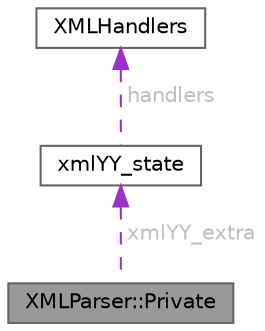 digraph "XMLParser::Private"
{
 // INTERACTIVE_SVG=YES
 // LATEX_PDF_SIZE
  bgcolor="transparent";
  edge [fontname=Helvetica,fontsize=10,labelfontname=Helvetica,labelfontsize=10];
  node [fontname=Helvetica,fontsize=10,shape=box,height=0.2,width=0.4];
  Node1 [label="XMLParser::Private",height=0.2,width=0.4,color="gray40", fillcolor="grey60", style="filled", fontcolor="black",tooltip=" "];
  Node2 -> Node1 [dir="back",color="darkorchid3",style="dashed",label=" xmlYY_extra",fontcolor="grey" ];
  Node2 [label="xmlYY_state",height=0.2,width=0.4,color="gray40", fillcolor="white", style="filled",URL="$d5/d18/structxml_y_y__state.html",tooltip=" "];
  Node3 -> Node2 [dir="back",color="darkorchid3",style="dashed",label=" handlers",fontcolor="grey" ];
  Node3 [label="XMLHandlers",height=0.2,width=0.4,color="gray40", fillcolor="white", style="filled",URL="$dc/dea/class_x_m_l_handlers.html",tooltip="Event handlers that can installed by the client and called while parsing a XML document."];
}
